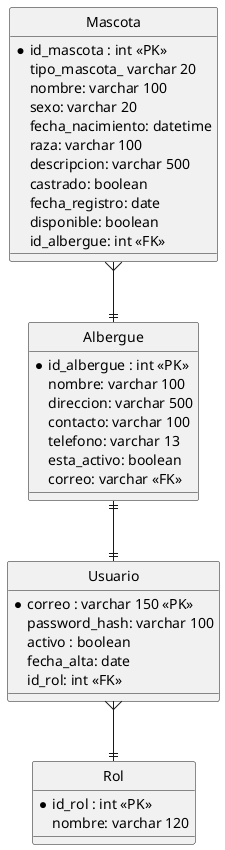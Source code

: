@startuml~1
hide circle
skinparam  class {
    BackgroundColor<<personnel>> #A9DCDF
}

entity "Rol"{
  *id_rol : int <<PK>>
  nombre: varchar 120
}

entity "Usuario"{
  *correo : varchar 150 <<PK>>
  password_hash: varchar 100
  activo : boolean
  fecha_alta: date
  id_rol: int <<FK>>
}

entity "Albergue" {
  *id_albergue : int <<PK>>
  nombre: varchar 100
  direccion: varchar 500
  contacto: varchar 100
  telefono: varchar 13
  esta_activo: boolean
  correo: varchar <<FK>>
}

entity "Mascota"{
  *id_mascota : int <<PK>>
  tipo_mascota_ varchar 20
  nombre: varchar 100
  sexo: varchar 20
  fecha_nacimiento: datetime
	raza: varchar 100
  descripcion: varchar 500
  castrado: boolean
  fecha_registro: date
  disponible: boolean
  id_albergue: int <<FK>>
}

Usuario }--|| Rol
Albergue ||--|| Usuario
Mascota }--|| Albergue

@enduml